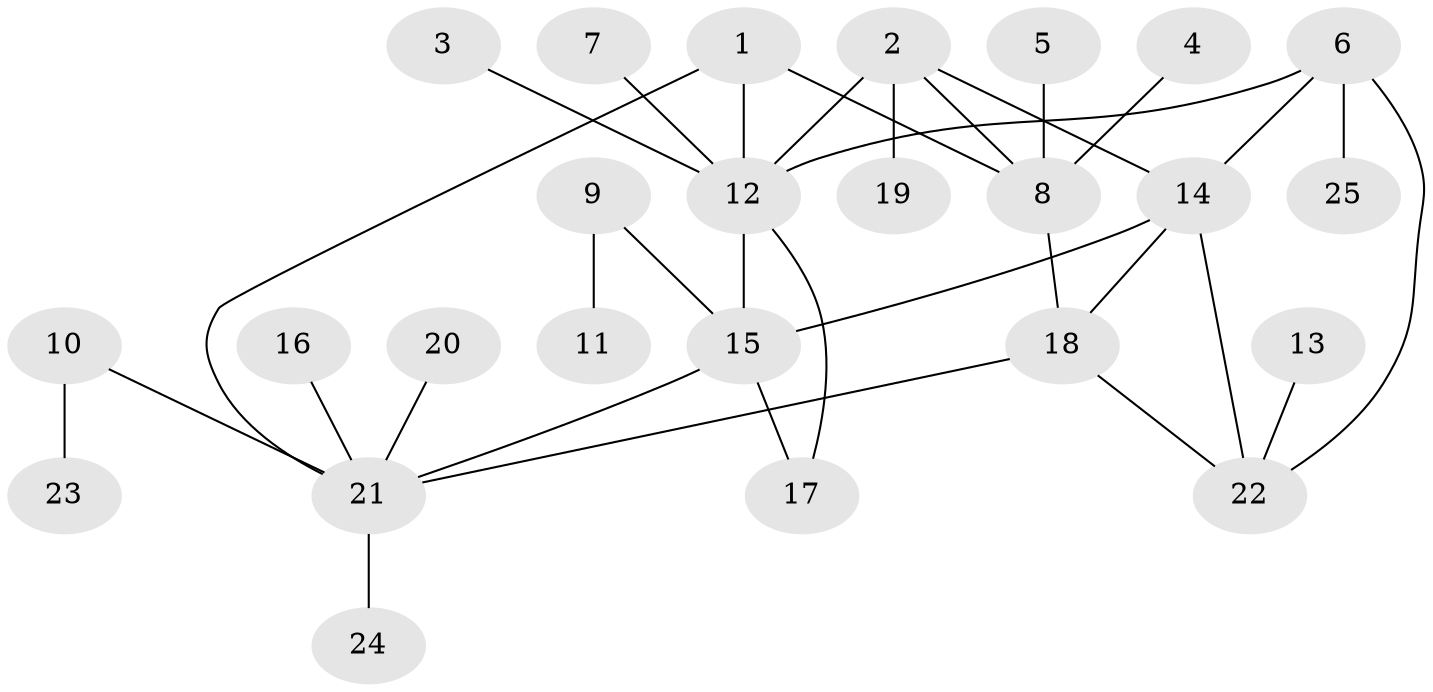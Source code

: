 // original degree distribution, {9: 0.04081632653061224, 3: 0.061224489795918366, 4: 0.04081632653061224, 7: 0.04081632653061224, 6: 0.04081632653061224, 5: 0.02040816326530612, 1: 0.5306122448979592, 2: 0.22448979591836735}
// Generated by graph-tools (version 1.1) at 2025/02/03/09/25 03:02:36]
// undirected, 25 vertices, 33 edges
graph export_dot {
graph [start="1"]
  node [color=gray90,style=filled];
  1;
  2;
  3;
  4;
  5;
  6;
  7;
  8;
  9;
  10;
  11;
  12;
  13;
  14;
  15;
  16;
  17;
  18;
  19;
  20;
  21;
  22;
  23;
  24;
  25;
  1 -- 8 [weight=1.0];
  1 -- 12 [weight=1.0];
  1 -- 21 [weight=1.0];
  2 -- 8 [weight=1.0];
  2 -- 12 [weight=1.0];
  2 -- 14 [weight=1.0];
  2 -- 19 [weight=1.0];
  3 -- 12 [weight=1.0];
  4 -- 8 [weight=1.0];
  5 -- 8 [weight=1.0];
  6 -- 12 [weight=1.0];
  6 -- 14 [weight=1.0];
  6 -- 22 [weight=1.0];
  6 -- 25 [weight=1.0];
  7 -- 12 [weight=1.0];
  8 -- 18 [weight=1.0];
  9 -- 11 [weight=1.0];
  9 -- 15 [weight=1.0];
  10 -- 21 [weight=1.0];
  10 -- 23 [weight=1.0];
  12 -- 15 [weight=1.0];
  12 -- 17 [weight=1.0];
  13 -- 22 [weight=1.0];
  14 -- 15 [weight=1.0];
  14 -- 18 [weight=1.0];
  14 -- 22 [weight=1.0];
  15 -- 17 [weight=1.0];
  15 -- 21 [weight=1.0];
  16 -- 21 [weight=1.0];
  18 -- 21 [weight=1.0];
  18 -- 22 [weight=1.0];
  20 -- 21 [weight=1.0];
  21 -- 24 [weight=1.0];
}
